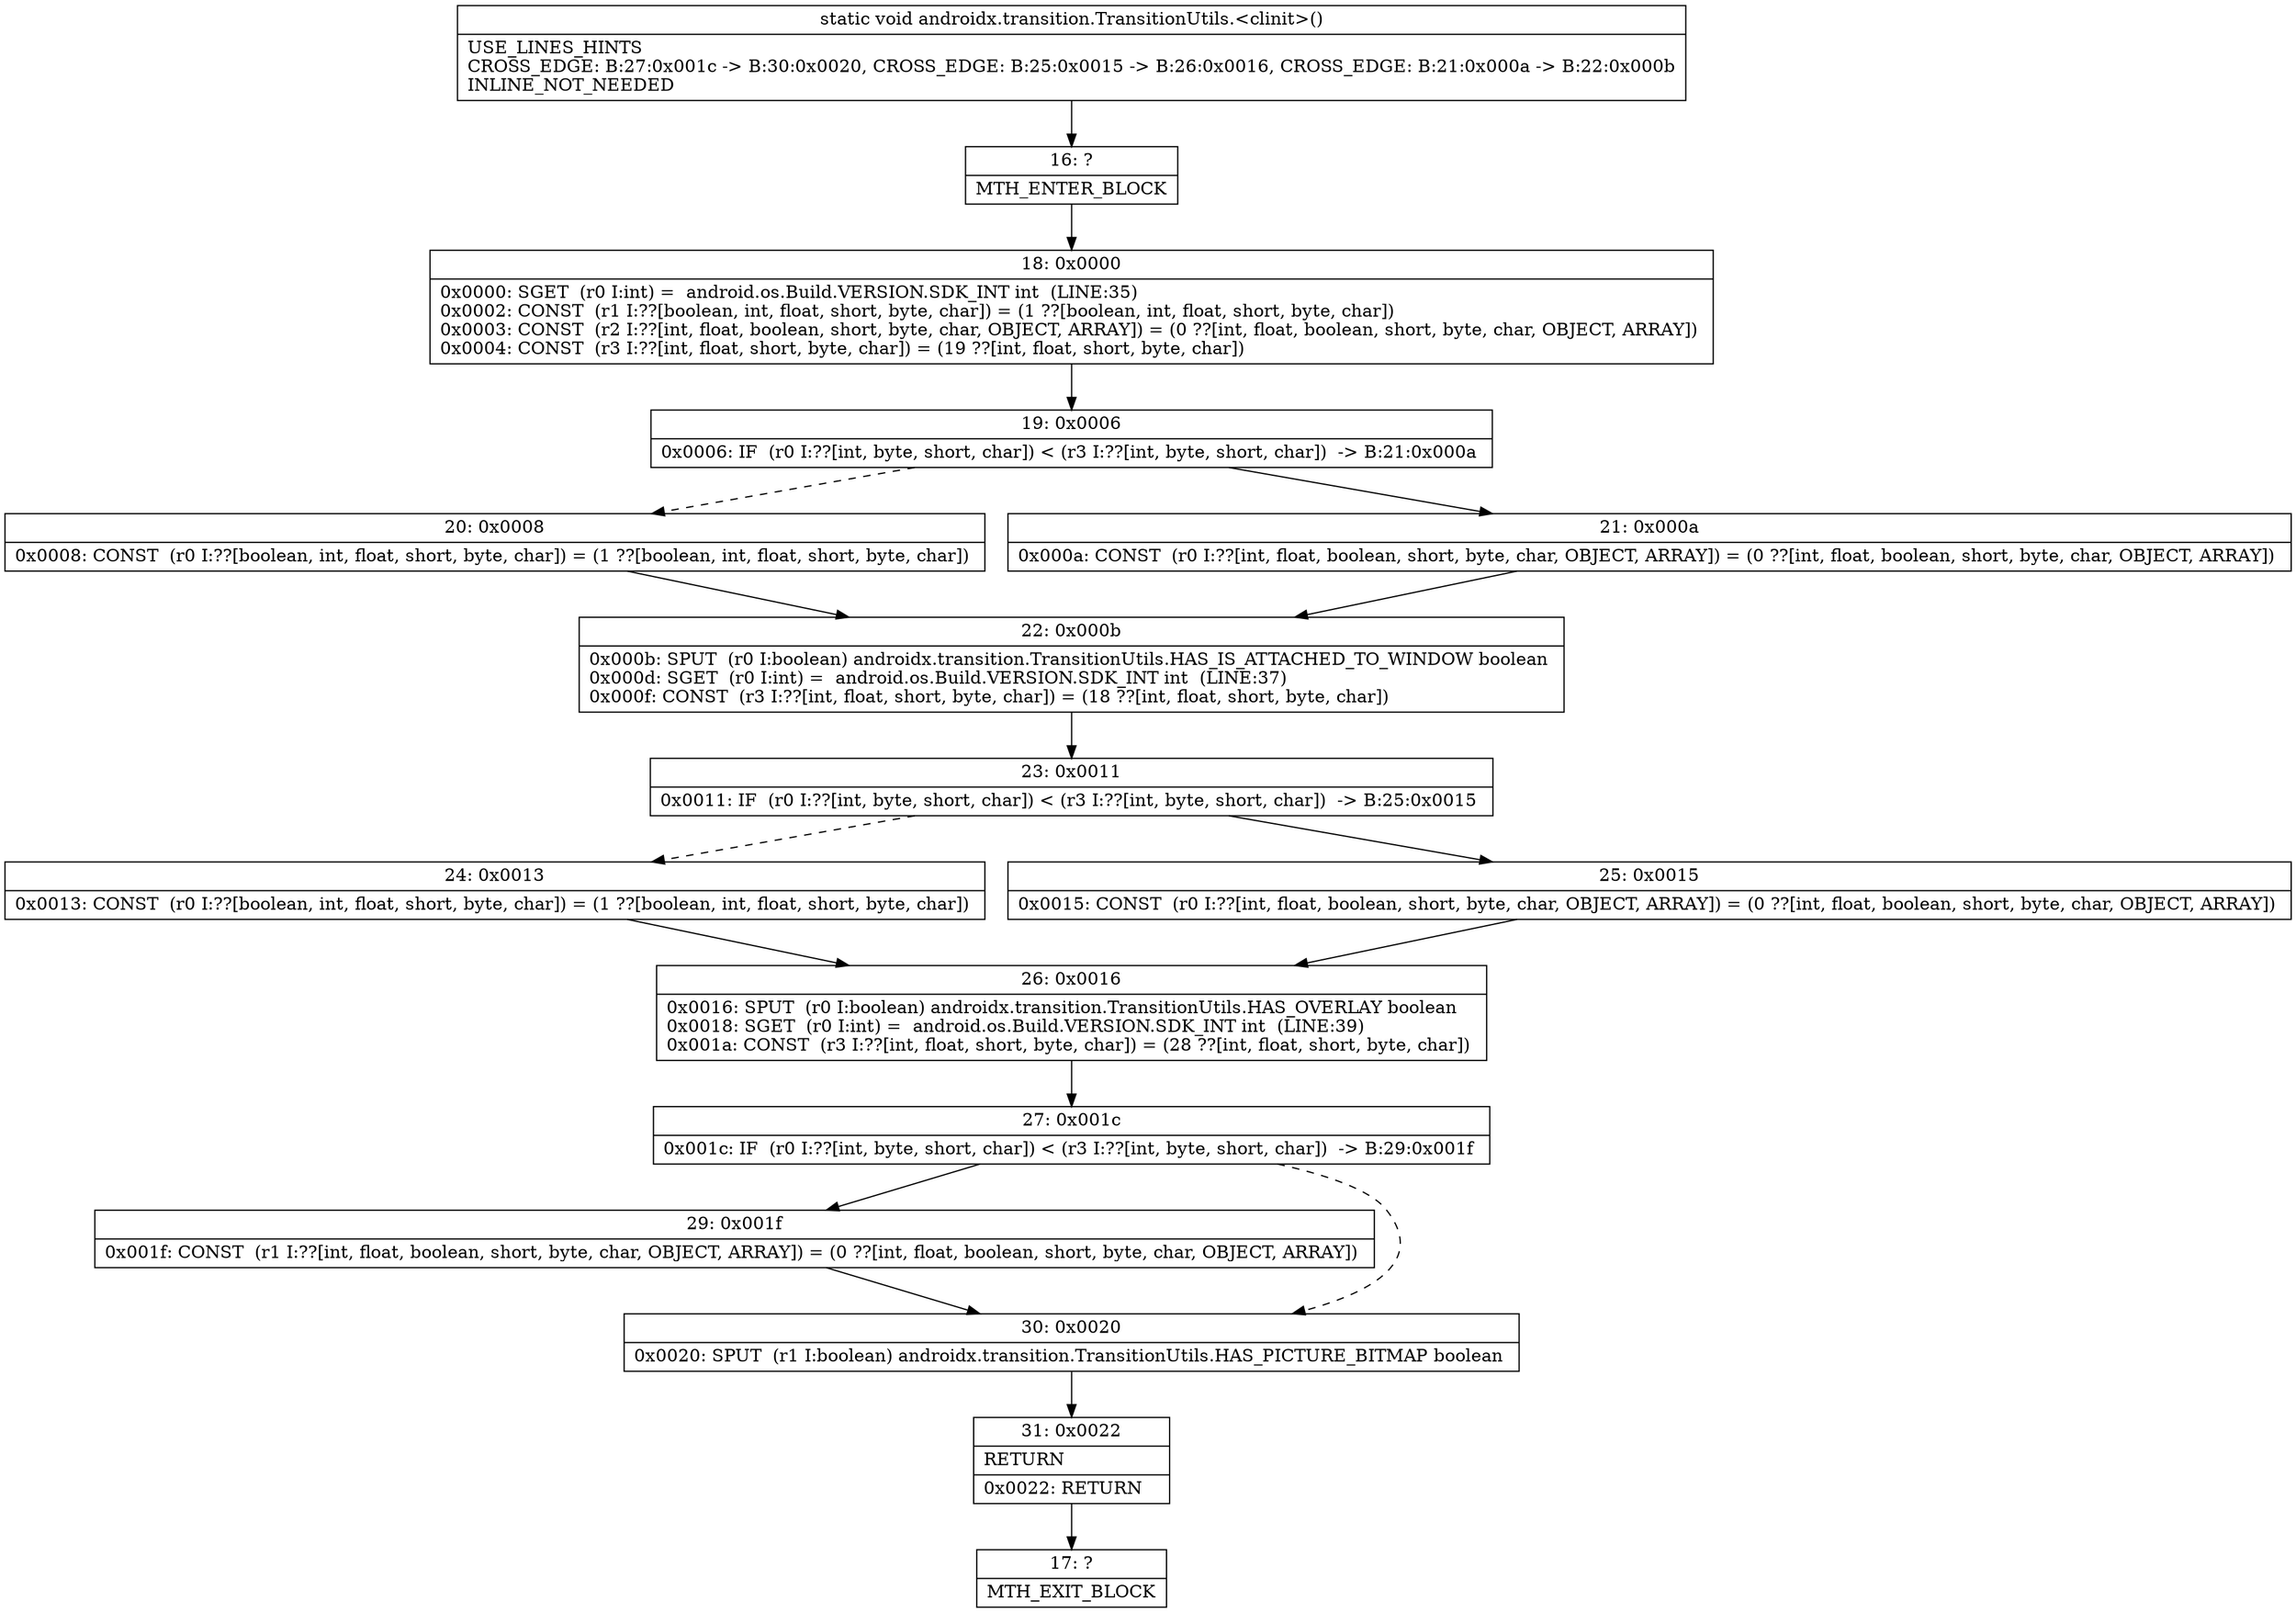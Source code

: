digraph "CFG forandroidx.transition.TransitionUtils.\<clinit\>()V" {
Node_16 [shape=record,label="{16\:\ ?|MTH_ENTER_BLOCK\l}"];
Node_18 [shape=record,label="{18\:\ 0x0000|0x0000: SGET  (r0 I:int) =  android.os.Build.VERSION.SDK_INT int  (LINE:35)\l0x0002: CONST  (r1 I:??[boolean, int, float, short, byte, char]) = (1 ??[boolean, int, float, short, byte, char]) \l0x0003: CONST  (r2 I:??[int, float, boolean, short, byte, char, OBJECT, ARRAY]) = (0 ??[int, float, boolean, short, byte, char, OBJECT, ARRAY]) \l0x0004: CONST  (r3 I:??[int, float, short, byte, char]) = (19 ??[int, float, short, byte, char]) \l}"];
Node_19 [shape=record,label="{19\:\ 0x0006|0x0006: IF  (r0 I:??[int, byte, short, char]) \< (r3 I:??[int, byte, short, char])  \-\> B:21:0x000a \l}"];
Node_20 [shape=record,label="{20\:\ 0x0008|0x0008: CONST  (r0 I:??[boolean, int, float, short, byte, char]) = (1 ??[boolean, int, float, short, byte, char]) \l}"];
Node_22 [shape=record,label="{22\:\ 0x000b|0x000b: SPUT  (r0 I:boolean) androidx.transition.TransitionUtils.HAS_IS_ATTACHED_TO_WINDOW boolean \l0x000d: SGET  (r0 I:int) =  android.os.Build.VERSION.SDK_INT int  (LINE:37)\l0x000f: CONST  (r3 I:??[int, float, short, byte, char]) = (18 ??[int, float, short, byte, char]) \l}"];
Node_23 [shape=record,label="{23\:\ 0x0011|0x0011: IF  (r0 I:??[int, byte, short, char]) \< (r3 I:??[int, byte, short, char])  \-\> B:25:0x0015 \l}"];
Node_24 [shape=record,label="{24\:\ 0x0013|0x0013: CONST  (r0 I:??[boolean, int, float, short, byte, char]) = (1 ??[boolean, int, float, short, byte, char]) \l}"];
Node_26 [shape=record,label="{26\:\ 0x0016|0x0016: SPUT  (r0 I:boolean) androidx.transition.TransitionUtils.HAS_OVERLAY boolean \l0x0018: SGET  (r0 I:int) =  android.os.Build.VERSION.SDK_INT int  (LINE:39)\l0x001a: CONST  (r3 I:??[int, float, short, byte, char]) = (28 ??[int, float, short, byte, char]) \l}"];
Node_27 [shape=record,label="{27\:\ 0x001c|0x001c: IF  (r0 I:??[int, byte, short, char]) \< (r3 I:??[int, byte, short, char])  \-\> B:29:0x001f \l}"];
Node_29 [shape=record,label="{29\:\ 0x001f|0x001f: CONST  (r1 I:??[int, float, boolean, short, byte, char, OBJECT, ARRAY]) = (0 ??[int, float, boolean, short, byte, char, OBJECT, ARRAY]) \l}"];
Node_30 [shape=record,label="{30\:\ 0x0020|0x0020: SPUT  (r1 I:boolean) androidx.transition.TransitionUtils.HAS_PICTURE_BITMAP boolean \l}"];
Node_31 [shape=record,label="{31\:\ 0x0022|RETURN\l|0x0022: RETURN   \l}"];
Node_17 [shape=record,label="{17\:\ ?|MTH_EXIT_BLOCK\l}"];
Node_25 [shape=record,label="{25\:\ 0x0015|0x0015: CONST  (r0 I:??[int, float, boolean, short, byte, char, OBJECT, ARRAY]) = (0 ??[int, float, boolean, short, byte, char, OBJECT, ARRAY]) \l}"];
Node_21 [shape=record,label="{21\:\ 0x000a|0x000a: CONST  (r0 I:??[int, float, boolean, short, byte, char, OBJECT, ARRAY]) = (0 ??[int, float, boolean, short, byte, char, OBJECT, ARRAY]) \l}"];
MethodNode[shape=record,label="{static void androidx.transition.TransitionUtils.\<clinit\>()  | USE_LINES_HINTS\lCROSS_EDGE: B:27:0x001c \-\> B:30:0x0020, CROSS_EDGE: B:25:0x0015 \-\> B:26:0x0016, CROSS_EDGE: B:21:0x000a \-\> B:22:0x000b\lINLINE_NOT_NEEDED\l}"];
MethodNode -> Node_16;Node_16 -> Node_18;
Node_18 -> Node_19;
Node_19 -> Node_20[style=dashed];
Node_19 -> Node_21;
Node_20 -> Node_22;
Node_22 -> Node_23;
Node_23 -> Node_24[style=dashed];
Node_23 -> Node_25;
Node_24 -> Node_26;
Node_26 -> Node_27;
Node_27 -> Node_29;
Node_27 -> Node_30[style=dashed];
Node_29 -> Node_30;
Node_30 -> Node_31;
Node_31 -> Node_17;
Node_25 -> Node_26;
Node_21 -> Node_22;
}

